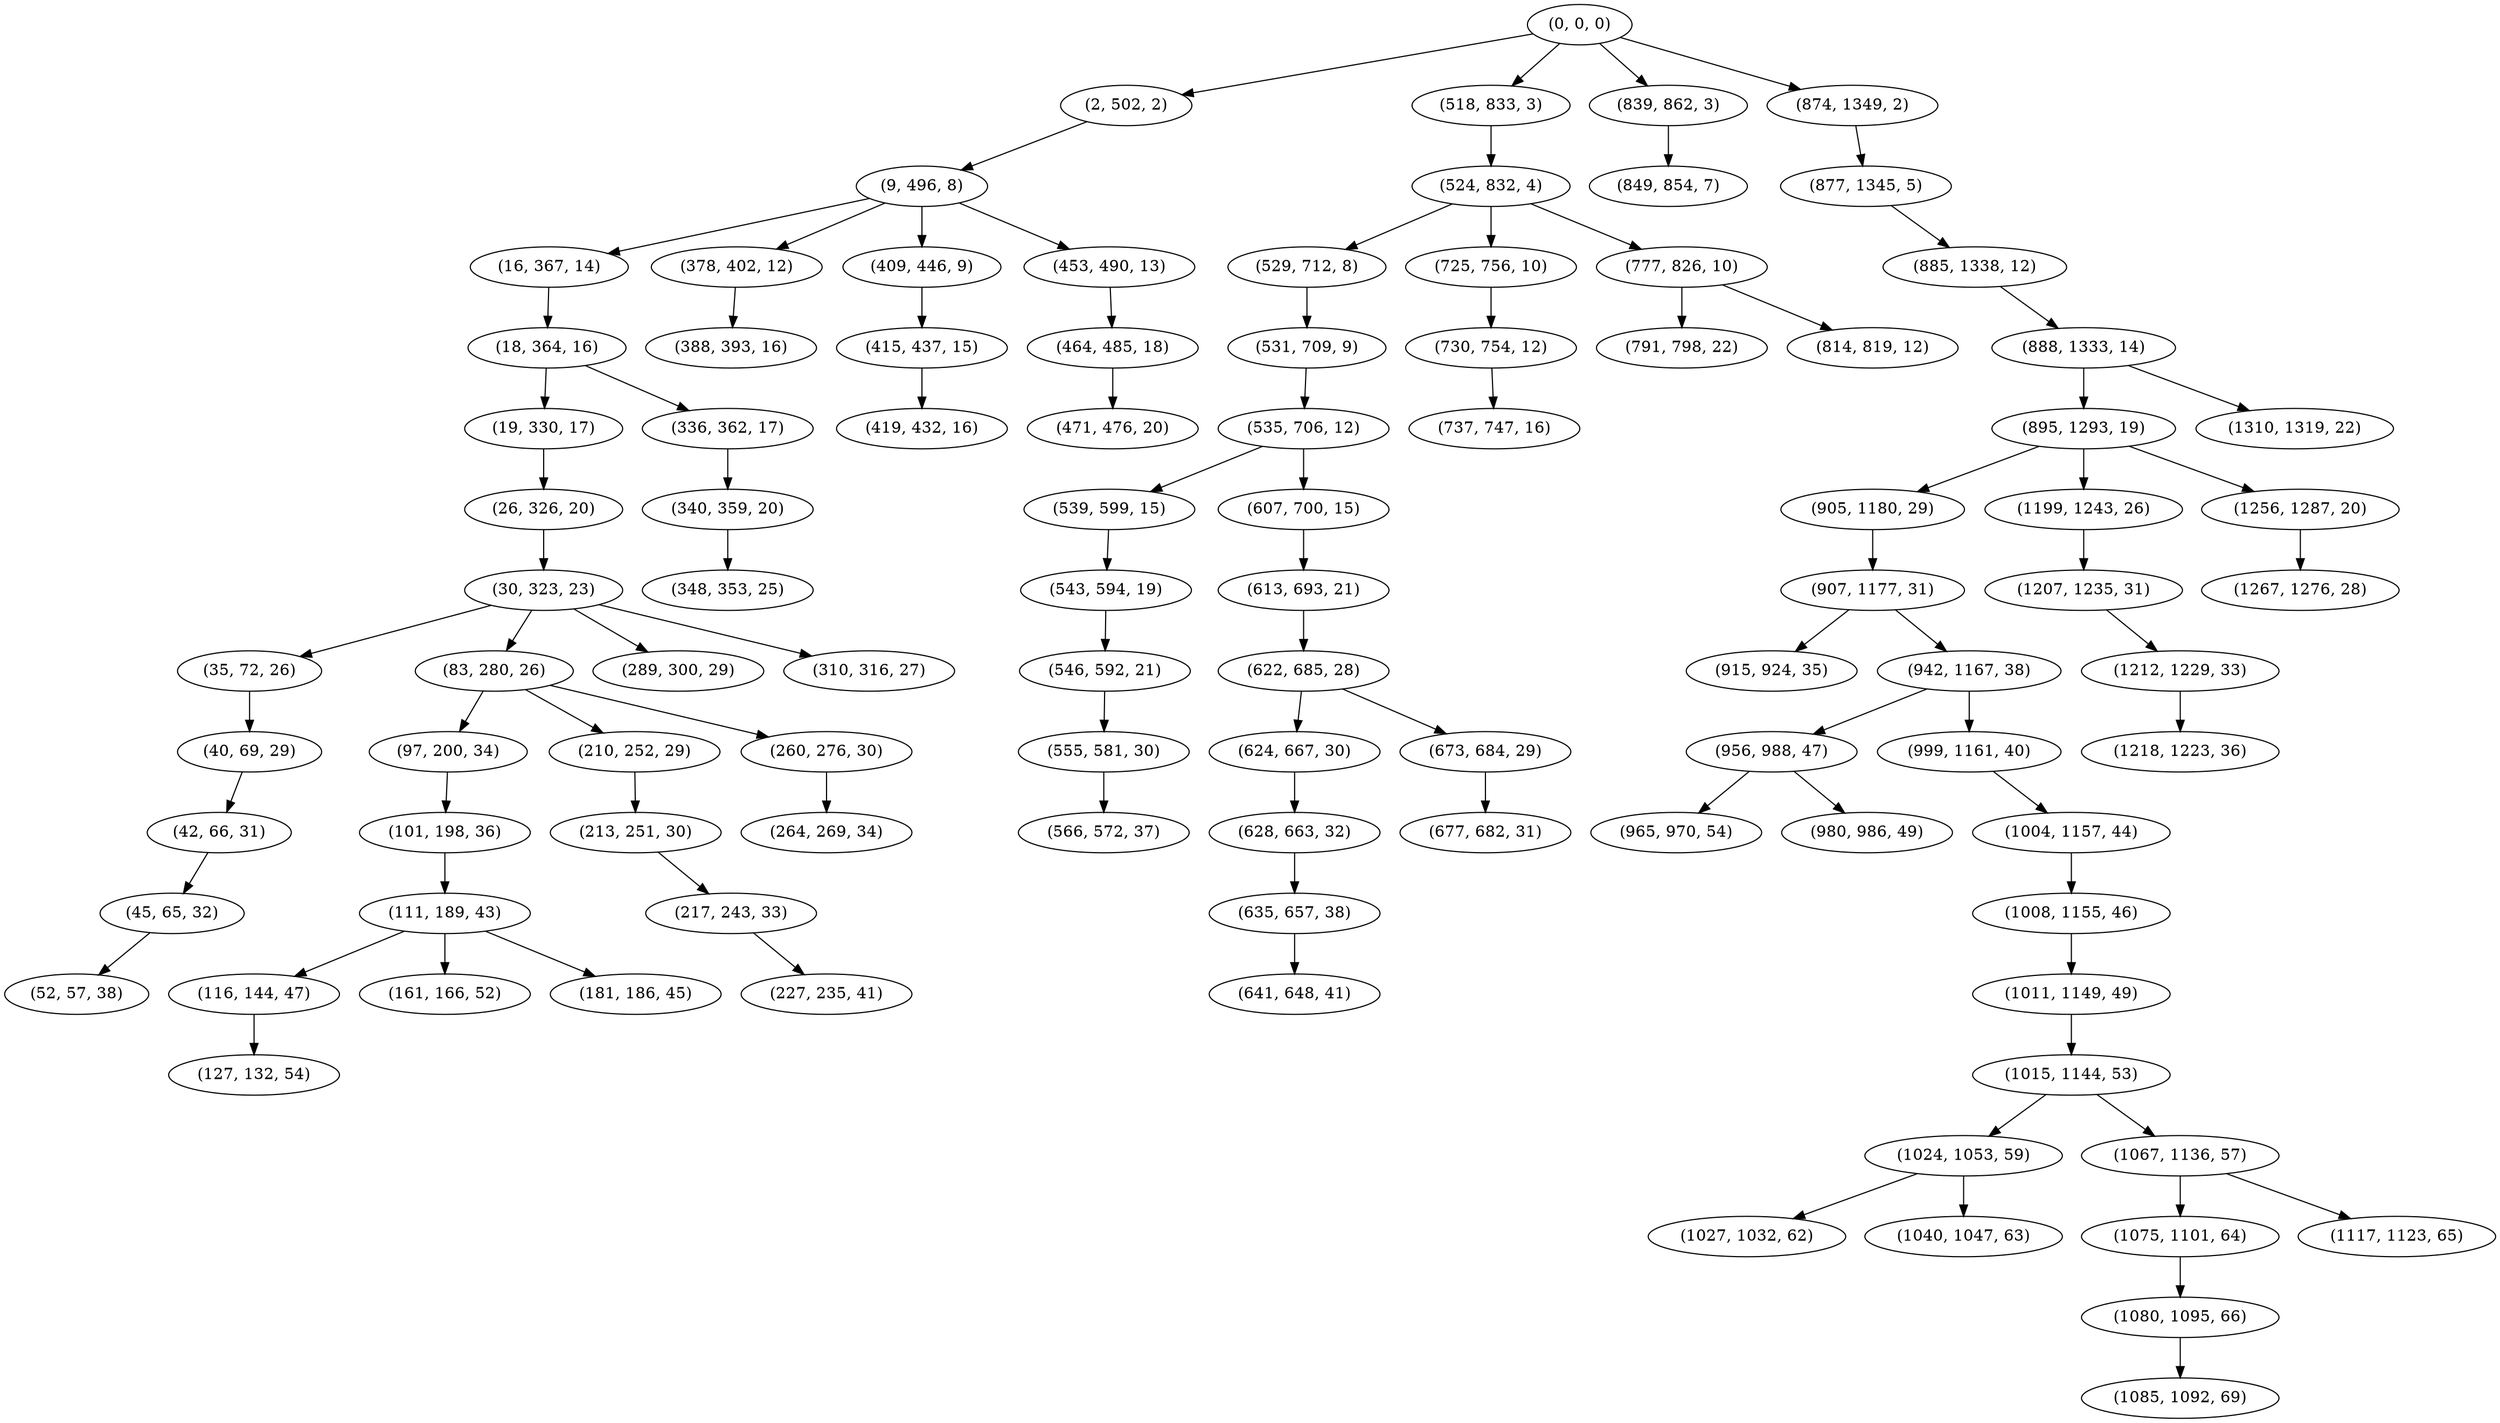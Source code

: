 digraph tree {
    "(0, 0, 0)";
    "(2, 502, 2)";
    "(9, 496, 8)";
    "(16, 367, 14)";
    "(18, 364, 16)";
    "(19, 330, 17)";
    "(26, 326, 20)";
    "(30, 323, 23)";
    "(35, 72, 26)";
    "(40, 69, 29)";
    "(42, 66, 31)";
    "(45, 65, 32)";
    "(52, 57, 38)";
    "(83, 280, 26)";
    "(97, 200, 34)";
    "(101, 198, 36)";
    "(111, 189, 43)";
    "(116, 144, 47)";
    "(127, 132, 54)";
    "(161, 166, 52)";
    "(181, 186, 45)";
    "(210, 252, 29)";
    "(213, 251, 30)";
    "(217, 243, 33)";
    "(227, 235, 41)";
    "(260, 276, 30)";
    "(264, 269, 34)";
    "(289, 300, 29)";
    "(310, 316, 27)";
    "(336, 362, 17)";
    "(340, 359, 20)";
    "(348, 353, 25)";
    "(378, 402, 12)";
    "(388, 393, 16)";
    "(409, 446, 9)";
    "(415, 437, 15)";
    "(419, 432, 16)";
    "(453, 490, 13)";
    "(464, 485, 18)";
    "(471, 476, 20)";
    "(518, 833, 3)";
    "(524, 832, 4)";
    "(529, 712, 8)";
    "(531, 709, 9)";
    "(535, 706, 12)";
    "(539, 599, 15)";
    "(543, 594, 19)";
    "(546, 592, 21)";
    "(555, 581, 30)";
    "(566, 572, 37)";
    "(607, 700, 15)";
    "(613, 693, 21)";
    "(622, 685, 28)";
    "(624, 667, 30)";
    "(628, 663, 32)";
    "(635, 657, 38)";
    "(641, 648, 41)";
    "(673, 684, 29)";
    "(677, 682, 31)";
    "(725, 756, 10)";
    "(730, 754, 12)";
    "(737, 747, 16)";
    "(777, 826, 10)";
    "(791, 798, 22)";
    "(814, 819, 12)";
    "(839, 862, 3)";
    "(849, 854, 7)";
    "(874, 1349, 2)";
    "(877, 1345, 5)";
    "(885, 1338, 12)";
    "(888, 1333, 14)";
    "(895, 1293, 19)";
    "(905, 1180, 29)";
    "(907, 1177, 31)";
    "(915, 924, 35)";
    "(942, 1167, 38)";
    "(956, 988, 47)";
    "(965, 970, 54)";
    "(980, 986, 49)";
    "(999, 1161, 40)";
    "(1004, 1157, 44)";
    "(1008, 1155, 46)";
    "(1011, 1149, 49)";
    "(1015, 1144, 53)";
    "(1024, 1053, 59)";
    "(1027, 1032, 62)";
    "(1040, 1047, 63)";
    "(1067, 1136, 57)";
    "(1075, 1101, 64)";
    "(1080, 1095, 66)";
    "(1085, 1092, 69)";
    "(1117, 1123, 65)";
    "(1199, 1243, 26)";
    "(1207, 1235, 31)";
    "(1212, 1229, 33)";
    "(1218, 1223, 36)";
    "(1256, 1287, 20)";
    "(1267, 1276, 28)";
    "(1310, 1319, 22)";
    "(0, 0, 0)" -> "(2, 502, 2)";
    "(0, 0, 0)" -> "(518, 833, 3)";
    "(0, 0, 0)" -> "(839, 862, 3)";
    "(0, 0, 0)" -> "(874, 1349, 2)";
    "(2, 502, 2)" -> "(9, 496, 8)";
    "(9, 496, 8)" -> "(16, 367, 14)";
    "(9, 496, 8)" -> "(378, 402, 12)";
    "(9, 496, 8)" -> "(409, 446, 9)";
    "(9, 496, 8)" -> "(453, 490, 13)";
    "(16, 367, 14)" -> "(18, 364, 16)";
    "(18, 364, 16)" -> "(19, 330, 17)";
    "(18, 364, 16)" -> "(336, 362, 17)";
    "(19, 330, 17)" -> "(26, 326, 20)";
    "(26, 326, 20)" -> "(30, 323, 23)";
    "(30, 323, 23)" -> "(35, 72, 26)";
    "(30, 323, 23)" -> "(83, 280, 26)";
    "(30, 323, 23)" -> "(289, 300, 29)";
    "(30, 323, 23)" -> "(310, 316, 27)";
    "(35, 72, 26)" -> "(40, 69, 29)";
    "(40, 69, 29)" -> "(42, 66, 31)";
    "(42, 66, 31)" -> "(45, 65, 32)";
    "(45, 65, 32)" -> "(52, 57, 38)";
    "(83, 280, 26)" -> "(97, 200, 34)";
    "(83, 280, 26)" -> "(210, 252, 29)";
    "(83, 280, 26)" -> "(260, 276, 30)";
    "(97, 200, 34)" -> "(101, 198, 36)";
    "(101, 198, 36)" -> "(111, 189, 43)";
    "(111, 189, 43)" -> "(116, 144, 47)";
    "(111, 189, 43)" -> "(161, 166, 52)";
    "(111, 189, 43)" -> "(181, 186, 45)";
    "(116, 144, 47)" -> "(127, 132, 54)";
    "(210, 252, 29)" -> "(213, 251, 30)";
    "(213, 251, 30)" -> "(217, 243, 33)";
    "(217, 243, 33)" -> "(227, 235, 41)";
    "(260, 276, 30)" -> "(264, 269, 34)";
    "(336, 362, 17)" -> "(340, 359, 20)";
    "(340, 359, 20)" -> "(348, 353, 25)";
    "(378, 402, 12)" -> "(388, 393, 16)";
    "(409, 446, 9)" -> "(415, 437, 15)";
    "(415, 437, 15)" -> "(419, 432, 16)";
    "(453, 490, 13)" -> "(464, 485, 18)";
    "(464, 485, 18)" -> "(471, 476, 20)";
    "(518, 833, 3)" -> "(524, 832, 4)";
    "(524, 832, 4)" -> "(529, 712, 8)";
    "(524, 832, 4)" -> "(725, 756, 10)";
    "(524, 832, 4)" -> "(777, 826, 10)";
    "(529, 712, 8)" -> "(531, 709, 9)";
    "(531, 709, 9)" -> "(535, 706, 12)";
    "(535, 706, 12)" -> "(539, 599, 15)";
    "(535, 706, 12)" -> "(607, 700, 15)";
    "(539, 599, 15)" -> "(543, 594, 19)";
    "(543, 594, 19)" -> "(546, 592, 21)";
    "(546, 592, 21)" -> "(555, 581, 30)";
    "(555, 581, 30)" -> "(566, 572, 37)";
    "(607, 700, 15)" -> "(613, 693, 21)";
    "(613, 693, 21)" -> "(622, 685, 28)";
    "(622, 685, 28)" -> "(624, 667, 30)";
    "(622, 685, 28)" -> "(673, 684, 29)";
    "(624, 667, 30)" -> "(628, 663, 32)";
    "(628, 663, 32)" -> "(635, 657, 38)";
    "(635, 657, 38)" -> "(641, 648, 41)";
    "(673, 684, 29)" -> "(677, 682, 31)";
    "(725, 756, 10)" -> "(730, 754, 12)";
    "(730, 754, 12)" -> "(737, 747, 16)";
    "(777, 826, 10)" -> "(791, 798, 22)";
    "(777, 826, 10)" -> "(814, 819, 12)";
    "(839, 862, 3)" -> "(849, 854, 7)";
    "(874, 1349, 2)" -> "(877, 1345, 5)";
    "(877, 1345, 5)" -> "(885, 1338, 12)";
    "(885, 1338, 12)" -> "(888, 1333, 14)";
    "(888, 1333, 14)" -> "(895, 1293, 19)";
    "(888, 1333, 14)" -> "(1310, 1319, 22)";
    "(895, 1293, 19)" -> "(905, 1180, 29)";
    "(895, 1293, 19)" -> "(1199, 1243, 26)";
    "(895, 1293, 19)" -> "(1256, 1287, 20)";
    "(905, 1180, 29)" -> "(907, 1177, 31)";
    "(907, 1177, 31)" -> "(915, 924, 35)";
    "(907, 1177, 31)" -> "(942, 1167, 38)";
    "(942, 1167, 38)" -> "(956, 988, 47)";
    "(942, 1167, 38)" -> "(999, 1161, 40)";
    "(956, 988, 47)" -> "(965, 970, 54)";
    "(956, 988, 47)" -> "(980, 986, 49)";
    "(999, 1161, 40)" -> "(1004, 1157, 44)";
    "(1004, 1157, 44)" -> "(1008, 1155, 46)";
    "(1008, 1155, 46)" -> "(1011, 1149, 49)";
    "(1011, 1149, 49)" -> "(1015, 1144, 53)";
    "(1015, 1144, 53)" -> "(1024, 1053, 59)";
    "(1015, 1144, 53)" -> "(1067, 1136, 57)";
    "(1024, 1053, 59)" -> "(1027, 1032, 62)";
    "(1024, 1053, 59)" -> "(1040, 1047, 63)";
    "(1067, 1136, 57)" -> "(1075, 1101, 64)";
    "(1067, 1136, 57)" -> "(1117, 1123, 65)";
    "(1075, 1101, 64)" -> "(1080, 1095, 66)";
    "(1080, 1095, 66)" -> "(1085, 1092, 69)";
    "(1199, 1243, 26)" -> "(1207, 1235, 31)";
    "(1207, 1235, 31)" -> "(1212, 1229, 33)";
    "(1212, 1229, 33)" -> "(1218, 1223, 36)";
    "(1256, 1287, 20)" -> "(1267, 1276, 28)";
}
